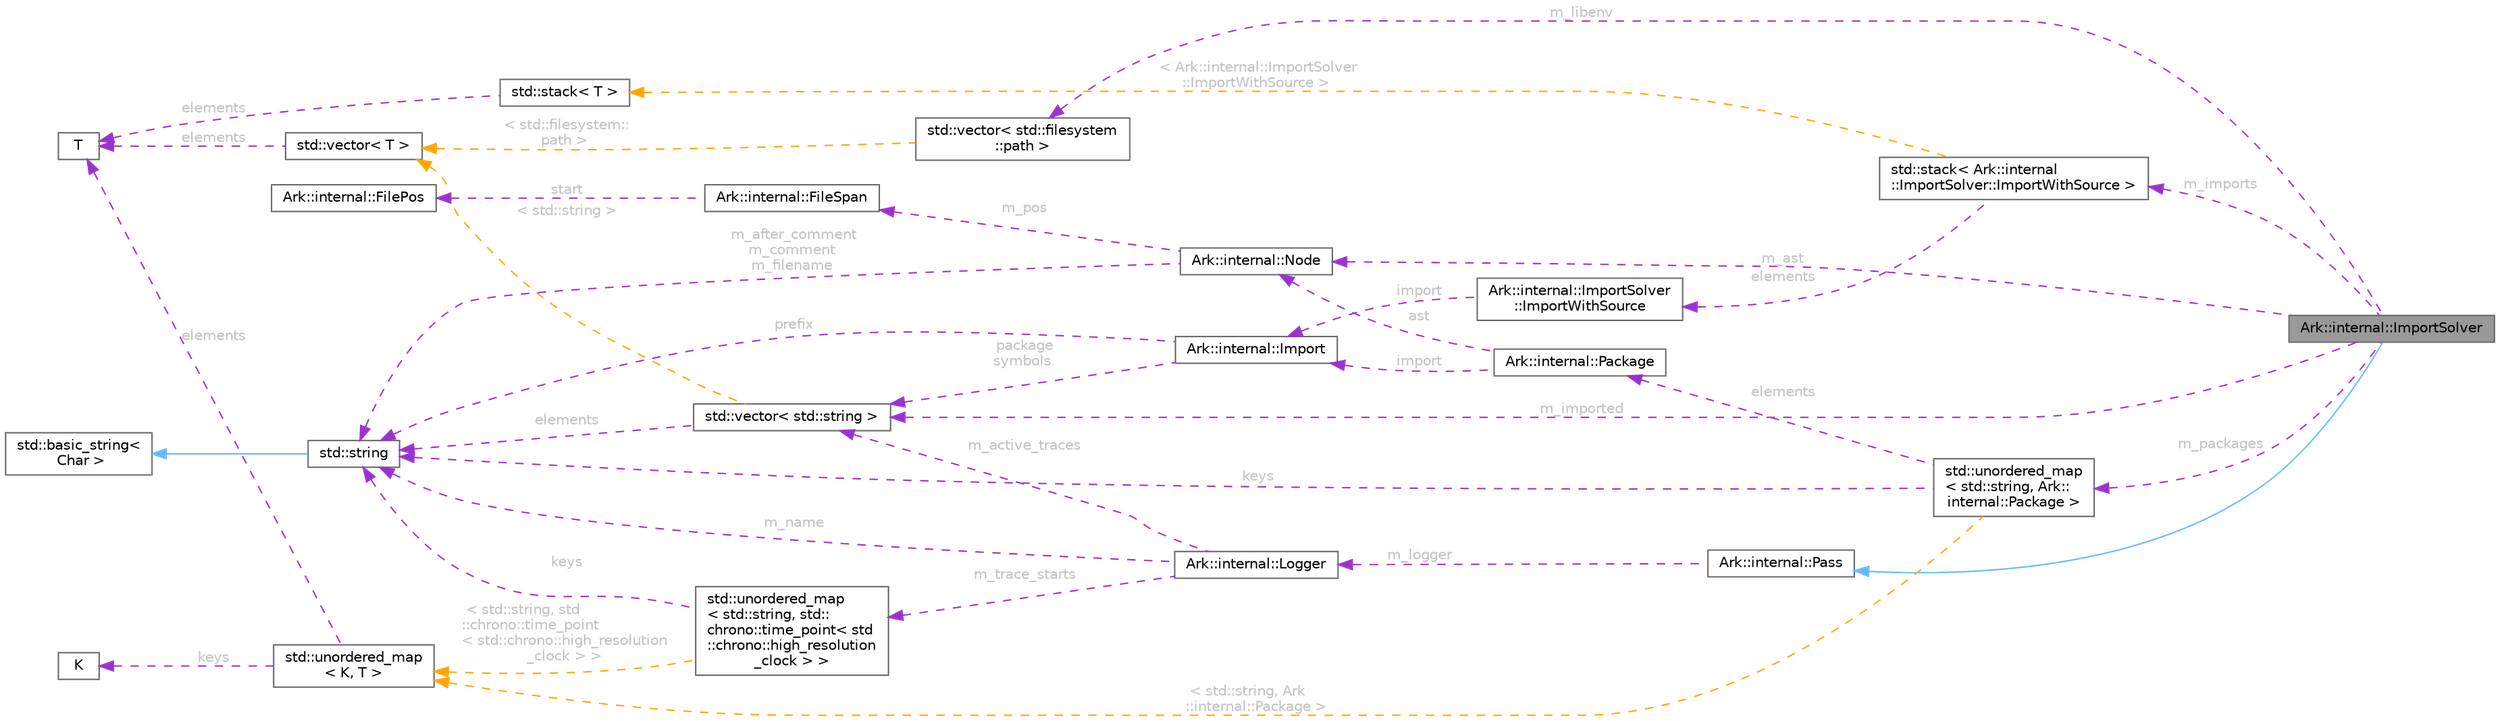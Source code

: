 digraph "Ark::internal::ImportSolver"
{
 // INTERACTIVE_SVG=YES
 // LATEX_PDF_SIZE
  bgcolor="transparent";
  edge [fontname=Helvetica,fontsize=10,labelfontname=Helvetica,labelfontsize=10];
  node [fontname=Helvetica,fontsize=10,shape=box,height=0.2,width=0.4];
  rankdir="LR";
  Node1 [id="Node000001",label="Ark::internal::ImportSolver",height=0.2,width=0.4,color="gray40", fillcolor="grey60", style="filled", fontcolor="black",tooltip=" "];
  Node2 -> Node1 [id="edge1_Node000001_Node000002",dir="back",color="steelblue1",style="solid",tooltip=" "];
  Node2 [id="Node000002",label="Ark::internal::Pass",height=0.2,width=0.4,color="gray40", fillcolor="white", style="filled",URL="$da/d7b/classArk_1_1internal_1_1Pass.html",tooltip="An interface to describe compiler passes."];
  Node3 -> Node2 [id="edge2_Node000002_Node000003",dir="back",color="darkorchid3",style="dashed",tooltip=" ",label=" m_logger",fontcolor="grey" ];
  Node3 [id="Node000003",label="Ark::internal::Logger",height=0.2,width=0.4,color="gray40", fillcolor="white", style="filled",URL="$d6/d2f/classArk_1_1internal_1_1Logger.html",tooltip=" "];
  Node4 -> Node3 [id="edge3_Node000003_Node000004",dir="back",color="darkorchid3",style="dashed",tooltip=" ",label=" m_name",fontcolor="grey" ];
  Node4 [id="Node000004",label="std::string",height=0.2,width=0.4,color="gray40", fillcolor="white", style="filled",tooltip=" "];
  Node5 -> Node4 [id="edge4_Node000004_Node000005",dir="back",color="steelblue1",style="solid",tooltip=" "];
  Node5 [id="Node000005",label="std::basic_string\<\l Char \>",height=0.2,width=0.4,color="gray40", fillcolor="white", style="filled",tooltip=" "];
  Node6 -> Node3 [id="edge5_Node000003_Node000006",dir="back",color="darkorchid3",style="dashed",tooltip=" ",label=" m_trace_starts",fontcolor="grey" ];
  Node6 [id="Node000006",label="std::unordered_map\l\< std::string, std::\lchrono::time_point\< std\l::chrono::high_resolution\l_clock \> \>",height=0.2,width=0.4,color="gray40", fillcolor="white", style="filled",tooltip=" "];
  Node4 -> Node6 [id="edge6_Node000006_Node000004",dir="back",color="darkorchid3",style="dashed",tooltip=" ",label=" keys",fontcolor="grey" ];
  Node7 -> Node6 [id="edge7_Node000006_Node000007",dir="back",color="orange",style="dashed",tooltip=" ",label=" \< std::string, std\l::chrono::time_point\l\< std::chrono::high_resolution\l_clock \> \>",fontcolor="grey" ];
  Node7 [id="Node000007",label="std::unordered_map\l\< K, T \>",height=0.2,width=0.4,color="gray40", fillcolor="white", style="filled",tooltip=" "];
  Node8 -> Node7 [id="edge8_Node000007_Node000008",dir="back",color="darkorchid3",style="dashed",tooltip=" ",label=" keys",fontcolor="grey" ];
  Node8 [id="Node000008",label="K",height=0.2,width=0.4,color="gray40", fillcolor="white", style="filled",tooltip=" "];
  Node9 -> Node7 [id="edge9_Node000007_Node000009",dir="back",color="darkorchid3",style="dashed",tooltip=" ",label=" elements",fontcolor="grey" ];
  Node9 [id="Node000009",label="T",height=0.2,width=0.4,color="gray40", fillcolor="white", style="filled",tooltip=" "];
  Node10 -> Node3 [id="edge10_Node000003_Node000010",dir="back",color="darkorchid3",style="dashed",tooltip=" ",label=" m_active_traces",fontcolor="grey" ];
  Node10 [id="Node000010",label="std::vector\< std::string \>",height=0.2,width=0.4,color="gray40", fillcolor="white", style="filled",tooltip=" "];
  Node4 -> Node10 [id="edge11_Node000010_Node000004",dir="back",color="darkorchid3",style="dashed",tooltip=" ",label=" elements",fontcolor="grey" ];
  Node11 -> Node10 [id="edge12_Node000010_Node000011",dir="back",color="orange",style="dashed",tooltip=" ",label=" \< std::string \>",fontcolor="grey" ];
  Node11 [id="Node000011",label="std::vector\< T \>",height=0.2,width=0.4,color="gray40", fillcolor="white", style="filled",tooltip=" "];
  Node9 -> Node11 [id="edge13_Node000011_Node000009",dir="back",color="darkorchid3",style="dashed",tooltip=" ",label=" elements",fontcolor="grey" ];
  Node12 -> Node1 [id="edge14_Node000001_Node000012",dir="back",color="darkorchid3",style="dashed",tooltip=" ",label=" m_libenv",fontcolor="grey" ];
  Node12 [id="Node000012",label="std::vector\< std::filesystem\l::path \>",height=0.2,width=0.4,color="gray40", fillcolor="white", style="filled",tooltip=" "];
  Node11 -> Node12 [id="edge15_Node000012_Node000011",dir="back",color="orange",style="dashed",tooltip=" ",label=" \< std::filesystem::\lpath \>",fontcolor="grey" ];
  Node13 -> Node1 [id="edge16_Node000001_Node000013",dir="back",color="darkorchid3",style="dashed",tooltip=" ",label=" m_ast",fontcolor="grey" ];
  Node13 [id="Node000013",label="Ark::internal::Node",height=0.2,width=0.4,color="gray40", fillcolor="white", style="filled",URL="$dc/d9e/classArk_1_1internal_1_1Node.html",tooltip="A node of an Abstract Syntax Tree for ArkScript."];
  Node14 -> Node13 [id="edge17_Node000013_Node000014",dir="back",color="darkorchid3",style="dashed",tooltip=" ",label=" m_pos",fontcolor="grey" ];
  Node14 [id="Node000014",label="Ark::internal::FileSpan",height=0.2,width=0.4,color="gray40", fillcolor="white", style="filled",URL="$dc/dda/structArk_1_1internal_1_1FileSpan.html",tooltip="Describes a span for a node/atom in a file, its start position and end position."];
  Node15 -> Node14 [id="edge18_Node000014_Node000015",dir="back",color="darkorchid3",style="dashed",tooltip=" ",label=" start",fontcolor="grey" ];
  Node15 [id="Node000015",label="Ark::internal::FilePos",height=0.2,width=0.4,color="gray40", fillcolor="white", style="filled",URL="$d7/df6/structArk_1_1internal_1_1FilePos.html",tooltip=" "];
  Node4 -> Node13 [id="edge19_Node000013_Node000004",dir="back",color="darkorchid3",style="dashed",tooltip=" ",label=" m_after_comment\nm_comment\nm_filename",fontcolor="grey" ];
  Node16 -> Node1 [id="edge20_Node000001_Node000016",dir="back",color="darkorchid3",style="dashed",tooltip=" ",label=" m_imports",fontcolor="grey" ];
  Node16 [id="Node000016",label="std::stack\< Ark::internal\l::ImportSolver::ImportWithSource \>",height=0.2,width=0.4,color="gray40", fillcolor="white", style="filled",tooltip=" "];
  Node17 -> Node16 [id="edge21_Node000016_Node000017",dir="back",color="darkorchid3",style="dashed",tooltip=" ",label=" elements",fontcolor="grey" ];
  Node17 [id="Node000017",label="Ark::internal::ImportSolver\l::ImportWithSource",height=0.2,width=0.4,color="gray40", fillcolor="white", style="filled",URL="$d8/dbc/structArk_1_1internal_1_1ImportSolver_1_1ImportWithSource.html",tooltip=" "];
  Node18 -> Node17 [id="edge22_Node000017_Node000018",dir="back",color="darkorchid3",style="dashed",tooltip=" ",label=" import",fontcolor="grey" ];
  Node18 [id="Node000018",label="Ark::internal::Import",height=0.2,width=0.4,color="gray40", fillcolor="white", style="filled",URL="$da/d03/structArk_1_1internal_1_1Import.html",tooltip=" "];
  Node4 -> Node18 [id="edge23_Node000018_Node000004",dir="back",color="darkorchid3",style="dashed",tooltip=" ",label=" prefix",fontcolor="grey" ];
  Node10 -> Node18 [id="edge24_Node000018_Node000010",dir="back",color="darkorchid3",style="dashed",tooltip=" ",label=" package\nsymbols",fontcolor="grey" ];
  Node19 -> Node16 [id="edge25_Node000016_Node000019",dir="back",color="orange",style="dashed",tooltip=" ",label=" \< Ark::internal::ImportSolver\l::ImportWithSource \>",fontcolor="grey" ];
  Node19 [id="Node000019",label="std::stack\< T \>",height=0.2,width=0.4,color="gray40", fillcolor="white", style="filled",tooltip=" "];
  Node9 -> Node19 [id="edge26_Node000019_Node000009",dir="back",color="darkorchid3",style="dashed",tooltip=" ",label=" elements",fontcolor="grey" ];
  Node20 -> Node1 [id="edge27_Node000001_Node000020",dir="back",color="darkorchid3",style="dashed",tooltip=" ",label=" m_packages",fontcolor="grey" ];
  Node20 [id="Node000020",label="std::unordered_map\l\< std::string, Ark::\linternal::Package \>",height=0.2,width=0.4,color="gray40", fillcolor="white", style="filled",tooltip=" "];
  Node4 -> Node20 [id="edge28_Node000020_Node000004",dir="back",color="darkorchid3",style="dashed",tooltip=" ",label=" keys",fontcolor="grey" ];
  Node21 -> Node20 [id="edge29_Node000020_Node000021",dir="back",color="darkorchid3",style="dashed",tooltip=" ",label=" elements",fontcolor="grey" ];
  Node21 [id="Node000021",label="Ark::internal::Package",height=0.2,width=0.4,color="gray40", fillcolor="white", style="filled",URL="$dd/d76/structArk_1_1internal_1_1Package.html",tooltip=" "];
  Node13 -> Node21 [id="edge30_Node000021_Node000013",dir="back",color="darkorchid3",style="dashed",tooltip=" ",label=" ast",fontcolor="grey" ];
  Node18 -> Node21 [id="edge31_Node000021_Node000018",dir="back",color="darkorchid3",style="dashed",tooltip=" ",label=" import",fontcolor="grey" ];
  Node7 -> Node20 [id="edge32_Node000020_Node000007",dir="back",color="orange",style="dashed",tooltip=" ",label=" \< std::string, Ark\l::internal::Package \>",fontcolor="grey" ];
  Node10 -> Node1 [id="edge33_Node000001_Node000010",dir="back",color="darkorchid3",style="dashed",tooltip=" ",label=" m_imported",fontcolor="grey" ];
}
